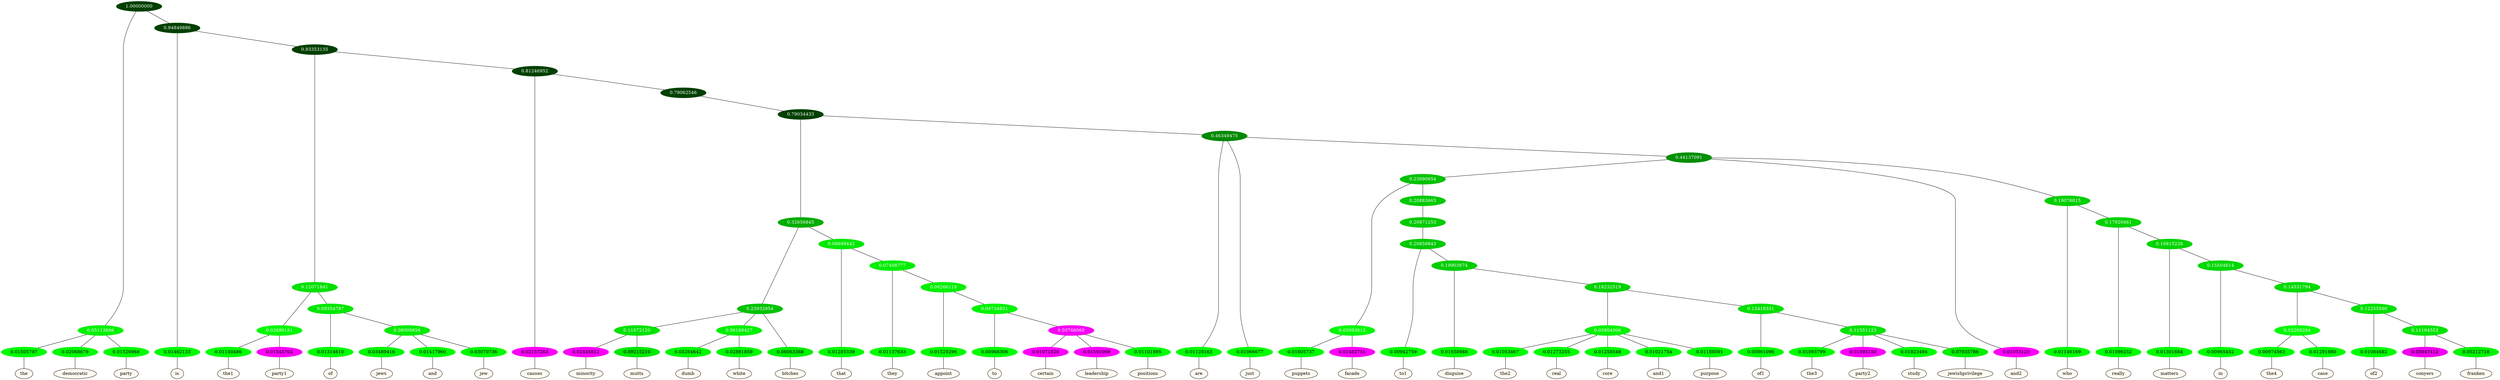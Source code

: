 graph {
	node [format=png height=0.15 nodesep=0.001 ordering=out overlap=prism overlap_scaling=0.01 ranksep=0.001 ratio=0.2 style=filled width=0.15]
	{
		rank=same
		a_w_3 [label=the color=black fillcolor=floralwhite style="filled,solid"]
		a_w_4 [label=democratic color=black fillcolor=floralwhite style="filled,solid"]
		a_w_5 [label=party color=black fillcolor=floralwhite style="filled,solid"]
		a_w_6 [label=is color=black fillcolor=floralwhite style="filled,solid"]
		a_w_14 [label=the1 color=black fillcolor=floralwhite style="filled,solid"]
		a_w_15 [label=party1 color=black fillcolor=floralwhite style="filled,solid"]
		a_w_16 [label=of color=black fillcolor=floralwhite style="filled,solid"]
		a_w_19 [label=jews color=black fillcolor=floralwhite style="filled,solid"]
		a_w_20 [label=and color=black fillcolor=floralwhite style="filled,solid"]
		a_w_21 [label=jew color=black fillcolor=floralwhite style="filled,solid"]
		a_w_12 [label=causes color=black fillcolor=floralwhite style="filled,solid"]
		a_w_37 [label=minority color=black fillcolor=floralwhite style="filled,solid"]
		a_w_38 [label=mutts color=black fillcolor=floralwhite style="filled,solid"]
		a_w_39 [label=dumb color=black fillcolor=floralwhite style="filled,solid"]
		a_w_40 [label=white color=black fillcolor=floralwhite style="filled,solid"]
		a_w_31 [label=bitches color=black fillcolor=floralwhite style="filled,solid"]
		a_w_32 [label=that color=black fillcolor=floralwhite style="filled,solid"]
		a_w_41 [label=they color=black fillcolor=floralwhite style="filled,solid"]
		a_w_47 [label=appoint color=black fillcolor=floralwhite style="filled,solid"]
		a_w_54 [label=to color=black fillcolor=floralwhite style="filled,solid"]
		a_w_59 [label=certain color=black fillcolor=floralwhite style="filled,solid"]
		a_w_60 [label=leadership color=black fillcolor=floralwhite style="filled,solid"]
		a_w_61 [label=positions color=black fillcolor=floralwhite style="filled,solid"]
		a_w_26 [label=are color=black fillcolor=floralwhite style="filled,solid"]
		a_w_27 [label=just color=black fillcolor=floralwhite style="filled,solid"]
		a_w_49 [label=puppets color=black fillcolor=floralwhite style="filled,solid"]
		a_w_50 [label=facade color=black fillcolor=floralwhite style="filled,solid"]
		a_w_62 [label=to1 color=black fillcolor=floralwhite style="filled,solid"]
		a_w_66 [label=disguise color=black fillcolor=floralwhite style="filled,solid"]
		a_w_76 [label=the2 color=black fillcolor=floralwhite style="filled,solid"]
		a_w_77 [label=real color=black fillcolor=floralwhite style="filled,solid"]
		a_w_78 [label=core color=black fillcolor=floralwhite style="filled,solid"]
		a_w_79 [label=and1 color=black fillcolor=floralwhite style="filled,solid"]
		a_w_80 [label=purpose color=black fillcolor=floralwhite style="filled,solid"]
		a_w_81 [label=of1 color=black fillcolor=floralwhite style="filled,solid"]
		a_w_85 [label=the3 color=black fillcolor=floralwhite style="filled,solid"]
		a_w_86 [label=party2 color=black fillcolor=floralwhite style="filled,solid"]
		a_w_87 [label=study color=black fillcolor=floralwhite style="filled,solid"]
		a_w_88 [label=jewishprivilege color=black fillcolor=floralwhite style="filled,solid"]
		a_w_35 [label=and2 color=black fillcolor=floralwhite style="filled,solid"]
		a_w_45 [label=who color=black fillcolor=floralwhite style="filled,solid"]
		a_w_52 [label=really color=black fillcolor=floralwhite style="filled,solid"]
		a_w_57 [label=matters color=black fillcolor=floralwhite style="filled,solid"]
		a_w_64 [label=in color=black fillcolor=floralwhite style="filled,solid"]
		a_w_72 [label=the4 color=black fillcolor=floralwhite style="filled,solid"]
		a_w_73 [label=case color=black fillcolor=floralwhite style="filled,solid"]
		a_w_74 [label=of2 color=black fillcolor=floralwhite style="filled,solid"]
		a_w_83 [label=conyers color=black fillcolor=floralwhite style="filled,solid"]
		a_w_84 [label=franken color=black fillcolor=floralwhite style="filled,solid"]
	}
	a_n_3 -- a_w_3
	a_n_4 -- a_w_4
	a_n_5 -- a_w_5
	a_n_6 -- a_w_6
	a_n_14 -- a_w_14
	a_n_15 -- a_w_15
	a_n_16 -- a_w_16
	a_n_19 -- a_w_19
	a_n_20 -- a_w_20
	a_n_21 -- a_w_21
	a_n_12 -- a_w_12
	a_n_37 -- a_w_37
	a_n_38 -- a_w_38
	a_n_39 -- a_w_39
	a_n_40 -- a_w_40
	a_n_31 -- a_w_31
	a_n_32 -- a_w_32
	a_n_41 -- a_w_41
	a_n_47 -- a_w_47
	a_n_54 -- a_w_54
	a_n_59 -- a_w_59
	a_n_60 -- a_w_60
	a_n_61 -- a_w_61
	a_n_26 -- a_w_26
	a_n_27 -- a_w_27
	a_n_49 -- a_w_49
	a_n_50 -- a_w_50
	a_n_62 -- a_w_62
	a_n_66 -- a_w_66
	a_n_76 -- a_w_76
	a_n_77 -- a_w_77
	a_n_78 -- a_w_78
	a_n_79 -- a_w_79
	a_n_80 -- a_w_80
	a_n_81 -- a_w_81
	a_n_85 -- a_w_85
	a_n_86 -- a_w_86
	a_n_87 -- a_w_87
	a_n_88 -- a_w_88
	a_n_35 -- a_w_35
	a_n_45 -- a_w_45
	a_n_52 -- a_w_52
	a_n_57 -- a_w_57
	a_n_64 -- a_w_64
	a_n_72 -- a_w_72
	a_n_73 -- a_w_73
	a_n_74 -- a_w_74
	a_n_83 -- a_w_83
	a_n_84 -- a_w_84
	{
		rank=same
		a_n_3 [label=0.01505797 color="0.334 1.000 0.985" fontcolor=black]
		a_n_4 [label=0.02068679 color="0.334 1.000 0.979" fontcolor=black]
		a_n_5 [label=0.01526968 color="0.334 1.000 0.985" fontcolor=black]
		a_n_6 [label=0.01462133 color="0.334 1.000 0.985" fontcolor=black]
		a_n_14 [label=0.01140486 color="0.334 1.000 0.989" fontcolor=black]
		a_n_15 [label=0.01545702 color="0.835 1.000 0.985" fontcolor=black]
		a_n_16 [label=0.01314610 color="0.334 1.000 0.987" fontcolor=black]
		a_n_19 [label=0.03489416 color="0.334 1.000 0.965" fontcolor=black]
		a_n_20 [label=0.01417960 color="0.334 1.000 0.986" fontcolor=black]
		a_n_21 [label=0.03070736 color="0.334 1.000 0.969" fontcolor=black]
		a_n_12 [label=0.02157263 color="0.835 1.000 0.978" fontcolor=black]
		a_n_37 [label=0.02445812 color="0.835 1.000 0.976" fontcolor=black]
		a_n_38 [label=0.09215210 color="0.334 1.000 0.908" fontcolor=black]
		a_n_39 [label=0.03264642 color="0.334 1.000 0.967" fontcolor=black]
		a_n_40 [label=0.02881859 color="0.334 1.000 0.971" fontcolor=black]
		a_n_31 [label=0.06063368 color="0.334 1.000 0.939" fontcolor=black]
		a_n_32 [label=0.01285339 color="0.334 1.000 0.987" fontcolor=black]
		a_n_41 [label=0.01137633 color="0.334 1.000 0.989" fontcolor=black]
		a_n_47 [label=0.01529296 color="0.334 1.000 0.985" fontcolor=black]
		a_n_54 [label=0.00968306 color="0.334 1.000 0.990" fontcolor=black]
		a_n_59 [label=0.01071820 color="0.835 1.000 0.989" fontcolor=black]
		a_n_60 [label=0.01591069 color="0.835 1.000 0.984" fontcolor=black]
		a_n_61 [label=0.01101895 color="0.334 1.000 0.989" fontcolor=black]
		a_n_26 [label=0.01128163 color="0.334 1.000 0.989" fontcolor=black]
		a_n_27 [label=0.01066677 color="0.334 1.000 0.989" fontcolor=black]
		a_n_49 [label=0.01605737 color="0.334 1.000 0.984" fontcolor=black]
		a_n_50 [label=0.01482751 color="0.835 1.000 0.985" fontcolor=black]
		a_n_62 [label=0.00942759 color="0.334 1.000 0.991" fontcolor=black]
		a_n_66 [label=0.01658988 color="0.334 1.000 0.983" fontcolor=black]
		a_n_76 [label=0.01053467 color="0.334 1.000 0.989" fontcolor=black]
		a_n_77 [label=0.01273255 color="0.334 1.000 0.987" fontcolor=black]
		a_n_78 [label=0.01258548 color="0.334 1.000 0.987" fontcolor=black]
		a_n_79 [label=0.01021754 color="0.334 1.000 0.990" fontcolor=black]
		a_n_80 [label=0.01188091 color="0.334 1.000 0.988" fontcolor=black]
		a_n_81 [label=0.00861096 color="0.334 1.000 0.991" fontcolor=black]
		a_n_85 [label=0.01093799 color="0.334 1.000 0.989" fontcolor=black]
		a_n_86 [label=0.01593150 color="0.835 1.000 0.984" fontcolor=black]
		a_n_87 [label=0.01823494 color="0.334 1.000 0.982" fontcolor=black]
		a_n_88 [label=0.07035786 color="0.334 1.000 0.930" fontcolor=black]
		a_n_35 [label=0.01053125 color="0.835 1.000 0.989" fontcolor=black]
		a_n_45 [label=0.01146169 color="0.334 1.000 0.989" fontcolor=black]
		a_n_52 [label=0.01096252 color="0.334 1.000 0.989" fontcolor=black]
		a_n_57 [label=0.01301684 color="0.334 1.000 0.987" fontcolor=black]
		a_n_64 [label=0.00965452 color="0.334 1.000 0.990" fontcolor=black]
		a_n_72 [label=0.00974563 color="0.334 1.000 0.990" fontcolor=black]
		a_n_73 [label=0.01291880 color="0.334 1.000 0.987" fontcolor=black]
		a_n_74 [label=0.01084682 color="0.334 1.000 0.989" fontcolor=black]
		a_n_83 [label=0.05947412 color="0.835 1.000 0.941" fontcolor=black]
		a_n_84 [label=0.05212718 color="0.334 1.000 0.948" fontcolor=black]
	}
	a_n_0 [label=1.00000000 color="0.334 1.000 0.250" fontcolor=grey99]
	a_n_1 [label=0.05113666 color="0.334 1.000 0.949" fontcolor=grey99]
	a_n_0 -- a_n_1
	a_n_2 [label=0.94849886 color="0.334 1.000 0.250" fontcolor=grey99]
	a_n_0 -- a_n_2
	a_n_1 -- a_n_3
	a_n_1 -- a_n_4
	a_n_1 -- a_n_5
	a_n_2 -- a_n_6
	a_n_7 [label=0.93353135 color="0.334 1.000 0.250" fontcolor=grey99]
	a_n_2 -- a_n_7
	a_n_8 [label=0.12071841 color="0.334 1.000 0.879" fontcolor=grey99]
	a_n_7 -- a_n_8
	a_n_9 [label=0.81246952 color="0.334 1.000 0.250" fontcolor=grey99]
	a_n_7 -- a_n_9
	a_n_10 [label=0.02690151 color="0.334 1.000 0.973" fontcolor=grey99]
	a_n_8 -- a_n_10
	a_n_11 [label=0.09354787 color="0.334 1.000 0.906" fontcolor=grey99]
	a_n_8 -- a_n_11
	a_n_9 -- a_n_12
	a_n_13 [label=0.79062546 color="0.334 1.000 0.250" fontcolor=grey99]
	a_n_9 -- a_n_13
	a_n_10 -- a_n_14
	a_n_10 -- a_n_15
	a_n_11 -- a_n_16
	a_n_17 [label=0.08009856 color="0.334 1.000 0.920" fontcolor=grey99]
	a_n_11 -- a_n_17
	a_n_18 [label=0.79034433 color="0.334 1.000 0.250" fontcolor=grey99]
	a_n_13 -- a_n_18
	a_n_17 -- a_n_19
	a_n_17 -- a_n_20
	a_n_17 -- a_n_21
	a_n_22 [label=0.32656845 color="0.334 1.000 0.673" fontcolor=grey99]
	a_n_18 -- a_n_22
	a_n_23 [label=0.46349475 color="0.334 1.000 0.537" fontcolor=grey99]
	a_n_18 -- a_n_23
	a_n_24 [label=0.23932954 color="0.334 1.000 0.761" fontcolor=grey99]
	a_n_22 -- a_n_24
	a_n_25 [label=0.08699442 color="0.334 1.000 0.913" fontcolor=grey99]
	a_n_22 -- a_n_25
	a_n_23 -- a_n_26
	a_n_23 -- a_n_27
	a_n_28 [label=0.44137091 color="0.334 1.000 0.559" fontcolor=grey99]
	a_n_23 -- a_n_28
	a_n_29 [label=0.11672120 color="0.334 1.000 0.883" fontcolor=grey99]
	a_n_24 -- a_n_29
	a_n_30 [label=0.06169427 color="0.334 1.000 0.938" fontcolor=grey99]
	a_n_24 -- a_n_30
	a_n_24 -- a_n_31
	a_n_25 -- a_n_32
	a_n_33 [label=0.07408777 color="0.334 1.000 0.926" fontcolor=grey99]
	a_n_25 -- a_n_33
	a_n_34 [label=0.23990654 color="0.334 1.000 0.760" fontcolor=grey99]
	a_n_28 -- a_n_34
	a_n_28 -- a_n_35
	a_n_36 [label=0.19076815 color="0.334 1.000 0.809" fontcolor=grey99]
	a_n_28 -- a_n_36
	a_n_29 -- a_n_37
	a_n_29 -- a_n_38
	a_n_30 -- a_n_39
	a_n_30 -- a_n_40
	a_n_33 -- a_n_41
	a_n_42 [label=0.06266118 color="0.334 1.000 0.937" fontcolor=grey99]
	a_n_33 -- a_n_42
	a_n_43 [label=0.03093613 color="0.334 1.000 0.969" fontcolor=grey99]
	a_n_34 -- a_n_43
	a_n_44 [label=0.20883663 color="0.334 1.000 0.791" fontcolor=grey99]
	a_n_34 -- a_n_44
	a_n_36 -- a_n_45
	a_n_46 [label=0.17920461 color="0.334 1.000 0.821" fontcolor=grey99]
	a_n_36 -- a_n_46
	a_n_42 -- a_n_47
	a_n_48 [label=0.04734831 color="0.334 1.000 0.953" fontcolor=grey99]
	a_n_42 -- a_n_48
	a_n_43 -- a_n_49
	a_n_43 -- a_n_50
	a_n_51 [label=0.20871253 color="0.334 1.000 0.791" fontcolor=grey99]
	a_n_44 -- a_n_51
	a_n_46 -- a_n_52
	a_n_53 [label=0.16815226 color="0.334 1.000 0.832" fontcolor=grey99]
	a_n_46 -- a_n_53
	a_n_48 -- a_n_54
	a_n_55 [label=0.03766060 color="0.835 1.000 0.962" fontcolor=grey99]
	a_n_48 -- a_n_55
	a_n_56 [label=0.20858843 color="0.334 1.000 0.791" fontcolor=grey99]
	a_n_51 -- a_n_56
	a_n_53 -- a_n_57
	a_n_58 [label=0.15504614 color="0.334 1.000 0.845" fontcolor=grey99]
	a_n_53 -- a_n_58
	a_n_55 -- a_n_59
	a_n_55 -- a_n_60
	a_n_55 -- a_n_61
	a_n_56 -- a_n_62
	a_n_63 [label=0.19903674 color="0.334 1.000 0.801" fontcolor=grey99]
	a_n_56 -- a_n_63
	a_n_58 -- a_n_64
	a_n_65 [label=0.14531794 color="0.334 1.000 0.855" fontcolor=grey99]
	a_n_58 -- a_n_65
	a_n_63 -- a_n_66
	a_n_67 [label=0.18232519 color="0.334 1.000 0.818" fontcolor=grey99]
	a_n_63 -- a_n_67
	a_n_68 [label=0.02269284 color="0.334 1.000 0.977" fontcolor=grey99]
	a_n_65 -- a_n_68
	a_n_69 [label=0.12255590 color="0.334 1.000 0.877" fontcolor=grey99]
	a_n_65 -- a_n_69
	a_n_70 [label=0.05804006 color="0.334 1.000 0.942" fontcolor=grey99]
	a_n_67 -- a_n_70
	a_n_71 [label=0.12418331 color="0.334 1.000 0.876" fontcolor=grey99]
	a_n_67 -- a_n_71
	a_n_68 -- a_n_72
	a_n_68 -- a_n_73
	a_n_69 -- a_n_74
	a_n_75 [label=0.11164553 color="0.334 1.000 0.888" fontcolor=grey99]
	a_n_69 -- a_n_75
	a_n_70 -- a_n_76
	a_n_70 -- a_n_77
	a_n_70 -- a_n_78
	a_n_70 -- a_n_79
	a_n_70 -- a_n_80
	a_n_71 -- a_n_81
	a_n_82 [label=0.11551123 color="0.334 1.000 0.884" fontcolor=grey99]
	a_n_71 -- a_n_82
	a_n_75 -- a_n_83
	a_n_75 -- a_n_84
	a_n_82 -- a_n_85
	a_n_82 -- a_n_86
	a_n_82 -- a_n_87
	a_n_82 -- a_n_88
}
